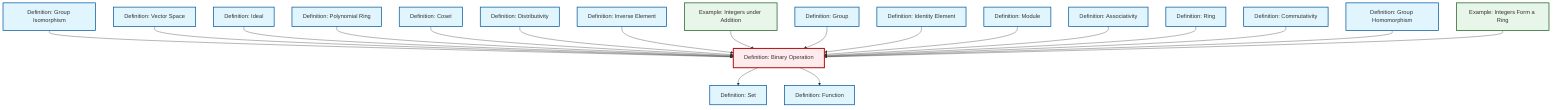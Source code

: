graph TD
    classDef definition fill:#e1f5fe,stroke:#01579b,stroke-width:2px
    classDef theorem fill:#f3e5f5,stroke:#4a148c,stroke-width:2px
    classDef axiom fill:#fff3e0,stroke:#e65100,stroke-width:2px
    classDef example fill:#e8f5e9,stroke:#1b5e20,stroke-width:2px
    classDef current fill:#ffebee,stroke:#b71c1c,stroke-width:3px
    def-module["Definition: Module"]:::definition
    def-binary-operation["Definition: Binary Operation"]:::definition
    def-function["Definition: Function"]:::definition
    def-ring["Definition: Ring"]:::definition
    def-isomorphism["Definition: Group Isomorphism"]:::definition
    def-associativity["Definition: Associativity"]:::definition
    def-set["Definition: Set"]:::definition
    def-commutativity["Definition: Commutativity"]:::definition
    def-vector-space["Definition: Vector Space"]:::definition
    def-polynomial-ring["Definition: Polynomial Ring"]:::definition
    ex-integers-addition["Example: Integers under Addition"]:::example
    def-inverse-element["Definition: Inverse Element"]:::definition
    def-homomorphism["Definition: Group Homomorphism"]:::definition
    def-group["Definition: Group"]:::definition
    ex-integers-ring["Example: Integers Form a Ring"]:::example
    def-ideal["Definition: Ideal"]:::definition
    def-distributivity["Definition: Distributivity"]:::definition
    def-coset["Definition: Coset"]:::definition
    def-identity-element["Definition: Identity Element"]:::definition
    def-isomorphism --> def-binary-operation
    def-vector-space --> def-binary-operation
    def-binary-operation --> def-set
    def-ideal --> def-binary-operation
    def-polynomial-ring --> def-binary-operation
    def-coset --> def-binary-operation
    def-distributivity --> def-binary-operation
    def-inverse-element --> def-binary-operation
    ex-integers-addition --> def-binary-operation
    def-group --> def-binary-operation
    def-identity-element --> def-binary-operation
    def-module --> def-binary-operation
    def-associativity --> def-binary-operation
    def-binary-operation --> def-function
    def-ring --> def-binary-operation
    def-commutativity --> def-binary-operation
    def-homomorphism --> def-binary-operation
    ex-integers-ring --> def-binary-operation
    class def-binary-operation current